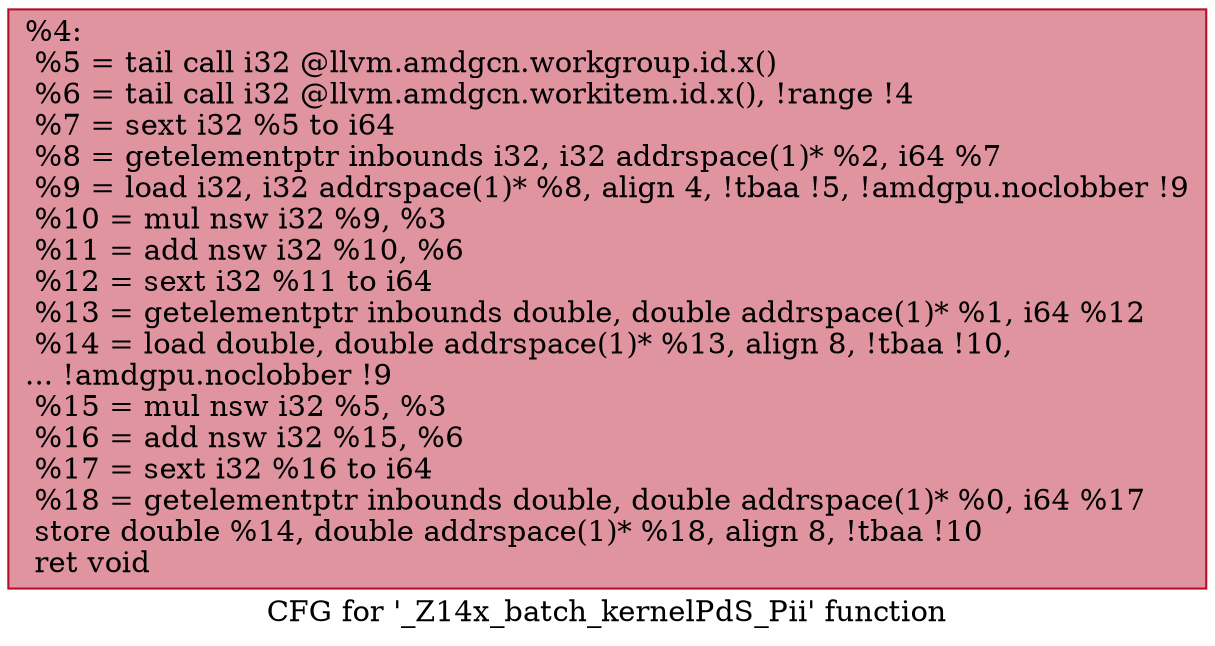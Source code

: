 digraph "CFG for '_Z14x_batch_kernelPdS_Pii' function" {
	label="CFG for '_Z14x_batch_kernelPdS_Pii' function";

	Node0x5bceee0 [shape=record,color="#b70d28ff", style=filled, fillcolor="#b70d2870",label="{%4:\l  %5 = tail call i32 @llvm.amdgcn.workgroup.id.x()\l  %6 = tail call i32 @llvm.amdgcn.workitem.id.x(), !range !4\l  %7 = sext i32 %5 to i64\l  %8 = getelementptr inbounds i32, i32 addrspace(1)* %2, i64 %7\l  %9 = load i32, i32 addrspace(1)* %8, align 4, !tbaa !5, !amdgpu.noclobber !9\l  %10 = mul nsw i32 %9, %3\l  %11 = add nsw i32 %10, %6\l  %12 = sext i32 %11 to i64\l  %13 = getelementptr inbounds double, double addrspace(1)* %1, i64 %12\l  %14 = load double, double addrspace(1)* %13, align 8, !tbaa !10,\l... !amdgpu.noclobber !9\l  %15 = mul nsw i32 %5, %3\l  %16 = add nsw i32 %15, %6\l  %17 = sext i32 %16 to i64\l  %18 = getelementptr inbounds double, double addrspace(1)* %0, i64 %17\l  store double %14, double addrspace(1)* %18, align 8, !tbaa !10\l  ret void\l}"];
}
